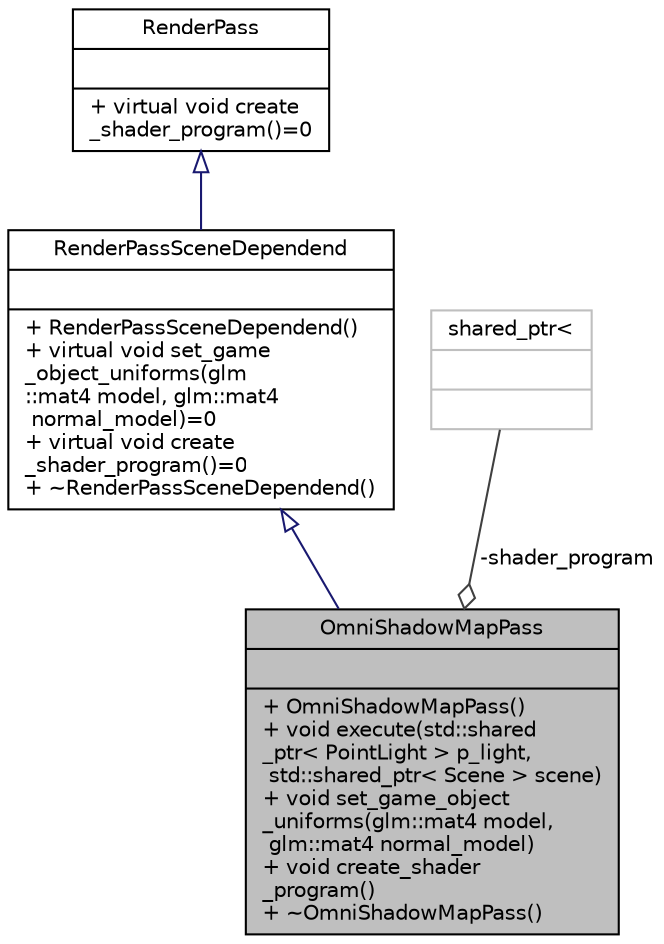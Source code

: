 digraph "OmniShadowMapPass"
{
 // INTERACTIVE_SVG=YES
 // LATEX_PDF_SIZE
  bgcolor="transparent";
  edge [fontname="Helvetica",fontsize="10",labelfontname="Helvetica",labelfontsize="10"];
  node [fontname="Helvetica",fontsize="10",shape=record];
  Node1 [label="{OmniShadowMapPass\n||+  OmniShadowMapPass()\l+ void execute(std::shared\l_ptr\< PointLight \> p_light,\l std::shared_ptr\< Scene \> scene)\l+ void set_game_object\l_uniforms(glm::mat4 model,\l glm::mat4 normal_model)\l+ void create_shader\l_program()\l+  ~OmniShadowMapPass()\l}",height=0.2,width=0.4,color="black", fillcolor="grey75", style="filled", fontcolor="black",tooltip=" "];
  Node2 -> Node1 [dir="back",color="midnightblue",fontsize="10",style="solid",arrowtail="onormal"];
  Node2 [label="{RenderPassSceneDependend\n||+  RenderPassSceneDependend()\l+ virtual void set_game\l_object_uniforms(glm\l::mat4 model, glm::mat4\l normal_model)=0\l+ virtual void create\l_shader_program()=0\l+  ~RenderPassSceneDependend()\l}",height=0.2,width=0.4,color="black",URL="$d0/d58/class_render_pass_scene_dependend.html",tooltip=" "];
  Node3 -> Node2 [dir="back",color="midnightblue",fontsize="10",style="solid",arrowtail="onormal"];
  Node3 [label="{RenderPass\n||+ virtual void create\l_shader_program()=0\l}",height=0.2,width=0.4,color="black",URL="$d8/d96/class_render_pass.html",tooltip=" "];
  Node4 -> Node1 [color="grey25",fontsize="10",style="solid",label=" -shader_program" ,arrowhead="odiamond"];
  Node4 [label="{shared_ptr\<\n||}",height=0.2,width=0.4,color="grey75",tooltip=" "];
}
